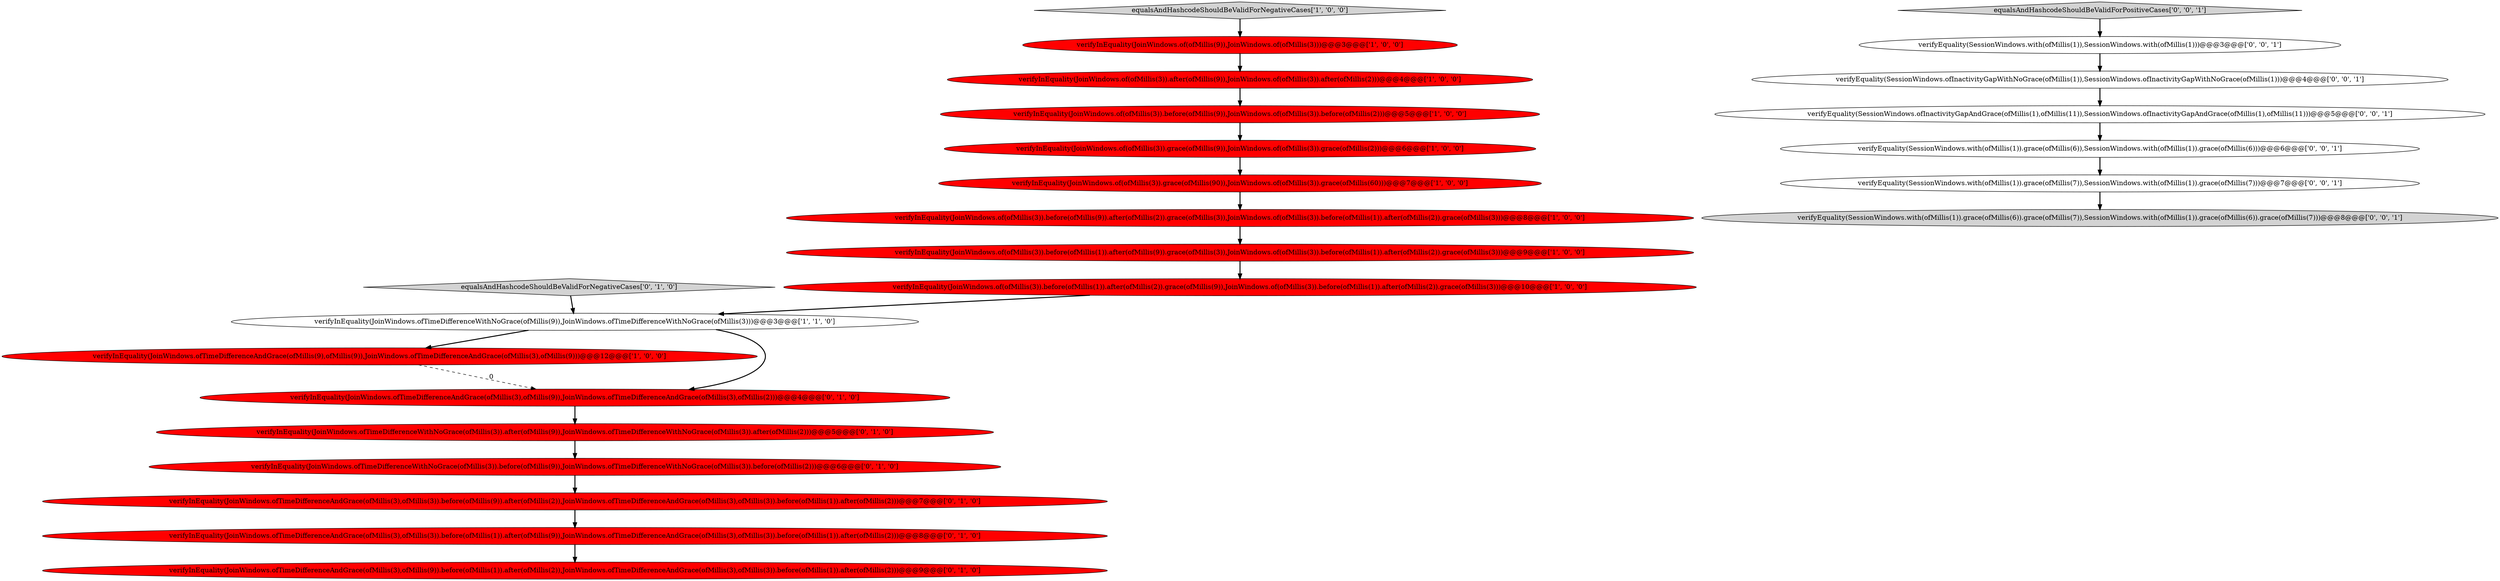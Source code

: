 digraph {
10 [style = filled, label = "verifyInEquality(JoinWindows.of(ofMillis(3)).before(ofMillis(1)).after(ofMillis(2)).grace(ofMillis(9)),JoinWindows.of(ofMillis(3)).before(ofMillis(1)).after(ofMillis(2)).grace(ofMillis(3)))@@@10@@@['1', '0', '0']", fillcolor = red, shape = ellipse image = "AAA1AAABBB1BBB"];
19 [style = filled, label = "equalsAndHashcodeShouldBeValidForPositiveCases['0', '0', '1']", fillcolor = lightgray, shape = diamond image = "AAA0AAABBB3BBB"];
16 [style = filled, label = "equalsAndHashcodeShouldBeValidForNegativeCases['0', '1', '0']", fillcolor = lightgray, shape = diamond image = "AAA0AAABBB2BBB"];
17 [style = filled, label = "verifyInEquality(JoinWindows.ofTimeDifferenceWithNoGrace(ofMillis(3)).before(ofMillis(9)),JoinWindows.ofTimeDifferenceWithNoGrace(ofMillis(3)).before(ofMillis(2)))@@@6@@@['0', '1', '0']", fillcolor = red, shape = ellipse image = "AAA1AAABBB2BBB"];
2 [style = filled, label = "verifyInEquality(JoinWindows.of(ofMillis(3)).grace(ofMillis(90)),JoinWindows.of(ofMillis(3)).grace(ofMillis(60)))@@@7@@@['1', '0', '0']", fillcolor = red, shape = ellipse image = "AAA1AAABBB1BBB"];
6 [style = filled, label = "verifyInEquality(JoinWindows.ofTimeDifferenceWithNoGrace(ofMillis(9)),JoinWindows.ofTimeDifferenceWithNoGrace(ofMillis(3)))@@@3@@@['1', '1', '0']", fillcolor = white, shape = ellipse image = "AAA0AAABBB1BBB"];
11 [style = filled, label = "verifyInEquality(JoinWindows.ofTimeDifferenceAndGrace(ofMillis(3),ofMillis(3)).before(ofMillis(9)).after(ofMillis(2)),JoinWindows.ofTimeDifferenceAndGrace(ofMillis(3),ofMillis(3)).before(ofMillis(1)).after(ofMillis(2)))@@@7@@@['0', '1', '0']", fillcolor = red, shape = ellipse image = "AAA1AAABBB2BBB"];
0 [style = filled, label = "equalsAndHashcodeShouldBeValidForNegativeCases['1', '0', '0']", fillcolor = lightgray, shape = diamond image = "AAA0AAABBB1BBB"];
7 [style = filled, label = "verifyInEquality(JoinWindows.of(ofMillis(3)).before(ofMillis(9)),JoinWindows.of(ofMillis(3)).before(ofMillis(2)))@@@5@@@['1', '0', '0']", fillcolor = red, shape = ellipse image = "AAA1AAABBB1BBB"];
18 [style = filled, label = "verifyEquality(SessionWindows.with(ofMillis(1)).grace(ofMillis(6)),SessionWindows.with(ofMillis(1)).grace(ofMillis(6)))@@@6@@@['0', '0', '1']", fillcolor = white, shape = ellipse image = "AAA0AAABBB3BBB"];
9 [style = filled, label = "verifyInEquality(JoinWindows.of(ofMillis(9)),JoinWindows.of(ofMillis(3)))@@@3@@@['1', '0', '0']", fillcolor = red, shape = ellipse image = "AAA1AAABBB1BBB"];
13 [style = filled, label = "verifyInEquality(JoinWindows.ofTimeDifferenceWithNoGrace(ofMillis(3)).after(ofMillis(9)),JoinWindows.ofTimeDifferenceWithNoGrace(ofMillis(3)).after(ofMillis(2)))@@@5@@@['0', '1', '0']", fillcolor = red, shape = ellipse image = "AAA1AAABBB2BBB"];
3 [style = filled, label = "verifyInEquality(JoinWindows.ofTimeDifferenceAndGrace(ofMillis(9),ofMillis(9)),JoinWindows.ofTimeDifferenceAndGrace(ofMillis(3),ofMillis(9)))@@@12@@@['1', '0', '0']", fillcolor = red, shape = ellipse image = "AAA1AAABBB1BBB"];
4 [style = filled, label = "verifyInEquality(JoinWindows.of(ofMillis(3)).before(ofMillis(9)).after(ofMillis(2)).grace(ofMillis(3)),JoinWindows.of(ofMillis(3)).before(ofMillis(1)).after(ofMillis(2)).grace(ofMillis(3)))@@@8@@@['1', '0', '0']", fillcolor = red, shape = ellipse image = "AAA1AAABBB1BBB"];
1 [style = filled, label = "verifyInEquality(JoinWindows.of(ofMillis(3)).after(ofMillis(9)),JoinWindows.of(ofMillis(3)).after(ofMillis(2)))@@@4@@@['1', '0', '0']", fillcolor = red, shape = ellipse image = "AAA1AAABBB1BBB"];
15 [style = filled, label = "verifyInEquality(JoinWindows.ofTimeDifferenceAndGrace(ofMillis(3),ofMillis(3)).before(ofMillis(1)).after(ofMillis(9)),JoinWindows.ofTimeDifferenceAndGrace(ofMillis(3),ofMillis(3)).before(ofMillis(1)).after(ofMillis(2)))@@@8@@@['0', '1', '0']", fillcolor = red, shape = ellipse image = "AAA1AAABBB2BBB"];
21 [style = filled, label = "verifyEquality(SessionWindows.with(ofMillis(1)),SessionWindows.with(ofMillis(1)))@@@3@@@['0', '0', '1']", fillcolor = white, shape = ellipse image = "AAA0AAABBB3BBB"];
12 [style = filled, label = "verifyInEquality(JoinWindows.ofTimeDifferenceAndGrace(ofMillis(3),ofMillis(9)),JoinWindows.ofTimeDifferenceAndGrace(ofMillis(3),ofMillis(2)))@@@4@@@['0', '1', '0']", fillcolor = red, shape = ellipse image = "AAA1AAABBB2BBB"];
24 [style = filled, label = "verifyEquality(SessionWindows.ofInactivityGapAndGrace(ofMillis(1),ofMillis(11)),SessionWindows.ofInactivityGapAndGrace(ofMillis(1),ofMillis(11)))@@@5@@@['0', '0', '1']", fillcolor = white, shape = ellipse image = "AAA0AAABBB3BBB"];
8 [style = filled, label = "verifyInEquality(JoinWindows.of(ofMillis(3)).grace(ofMillis(9)),JoinWindows.of(ofMillis(3)).grace(ofMillis(2)))@@@6@@@['1', '0', '0']", fillcolor = red, shape = ellipse image = "AAA1AAABBB1BBB"];
23 [style = filled, label = "verifyEquality(SessionWindows.with(ofMillis(1)).grace(ofMillis(7)),SessionWindows.with(ofMillis(1)).grace(ofMillis(7)))@@@7@@@['0', '0', '1']", fillcolor = white, shape = ellipse image = "AAA0AAABBB3BBB"];
20 [style = filled, label = "verifyEquality(SessionWindows.ofInactivityGapWithNoGrace(ofMillis(1)),SessionWindows.ofInactivityGapWithNoGrace(ofMillis(1)))@@@4@@@['0', '0', '1']", fillcolor = white, shape = ellipse image = "AAA0AAABBB3BBB"];
5 [style = filled, label = "verifyInEquality(JoinWindows.of(ofMillis(3)).before(ofMillis(1)).after(ofMillis(9)).grace(ofMillis(3)),JoinWindows.of(ofMillis(3)).before(ofMillis(1)).after(ofMillis(2)).grace(ofMillis(3)))@@@9@@@['1', '0', '0']", fillcolor = red, shape = ellipse image = "AAA1AAABBB1BBB"];
22 [style = filled, label = "verifyEquality(SessionWindows.with(ofMillis(1)).grace(ofMillis(6)).grace(ofMillis(7)),SessionWindows.with(ofMillis(1)).grace(ofMillis(6)).grace(ofMillis(7)))@@@8@@@['0', '0', '1']", fillcolor = lightgray, shape = ellipse image = "AAA0AAABBB3BBB"];
14 [style = filled, label = "verifyInEquality(JoinWindows.ofTimeDifferenceAndGrace(ofMillis(3),ofMillis(9)).before(ofMillis(1)).after(ofMillis(2)),JoinWindows.ofTimeDifferenceAndGrace(ofMillis(3),ofMillis(3)).before(ofMillis(1)).after(ofMillis(2)))@@@9@@@['0', '1', '0']", fillcolor = red, shape = ellipse image = "AAA1AAABBB2BBB"];
5->10 [style = bold, label=""];
6->3 [style = bold, label=""];
0->9 [style = bold, label=""];
18->23 [style = bold, label=""];
15->14 [style = bold, label=""];
16->6 [style = bold, label=""];
7->8 [style = bold, label=""];
2->4 [style = bold, label=""];
1->7 [style = bold, label=""];
10->6 [style = bold, label=""];
24->18 [style = bold, label=""];
11->15 [style = bold, label=""];
12->13 [style = bold, label=""];
13->17 [style = bold, label=""];
23->22 [style = bold, label=""];
21->20 [style = bold, label=""];
3->12 [style = dashed, label="0"];
8->2 [style = bold, label=""];
19->21 [style = bold, label=""];
9->1 [style = bold, label=""];
20->24 [style = bold, label=""];
4->5 [style = bold, label=""];
17->11 [style = bold, label=""];
6->12 [style = bold, label=""];
}
